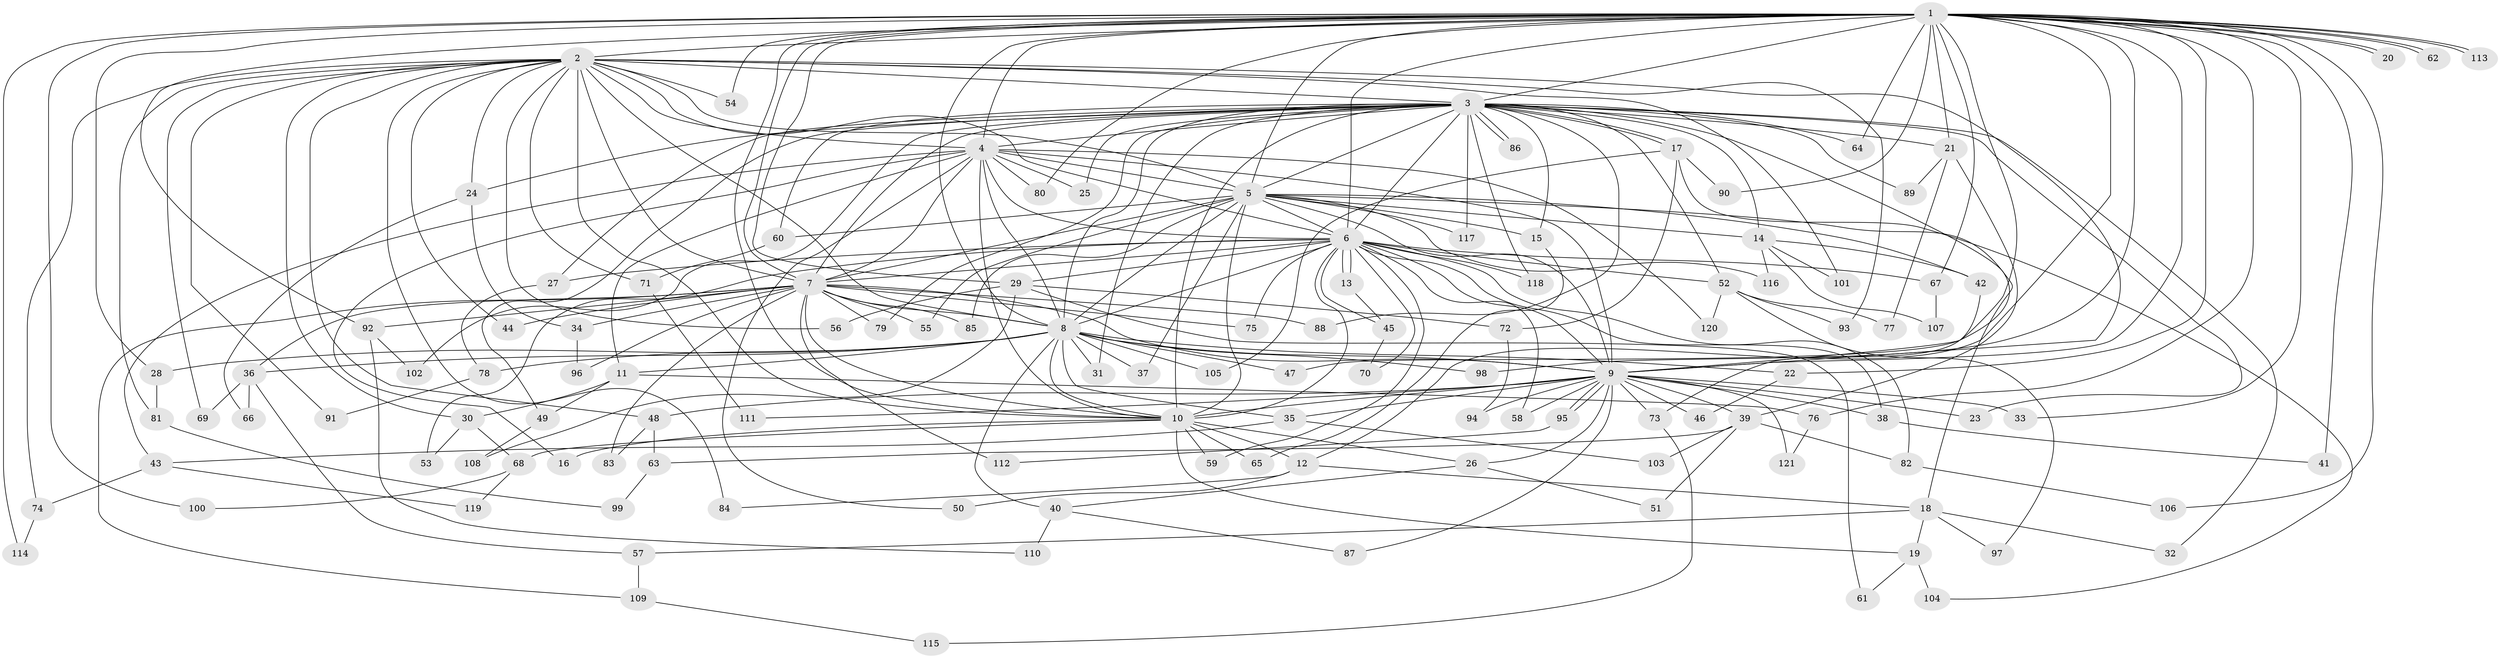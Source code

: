// coarse degree distribution, {31: 0.01098901098901099, 22: 0.02197802197802198, 27: 0.02197802197802198, 24: 0.01098901098901099, 17: 0.01098901098901099, 20: 0.01098901098901099, 6: 0.06593406593406594, 5: 0.04395604395604396, 2: 0.5494505494505495, 7: 0.02197802197802198, 4: 0.07692307692307693, 3: 0.15384615384615385}
// Generated by graph-tools (version 1.1) at 2025/41/03/06/25 10:41:35]
// undirected, 121 vertices, 267 edges
graph export_dot {
graph [start="1"]
  node [color=gray90,style=filled];
  1;
  2;
  3;
  4;
  5;
  6;
  7;
  8;
  9;
  10;
  11;
  12;
  13;
  14;
  15;
  16;
  17;
  18;
  19;
  20;
  21;
  22;
  23;
  24;
  25;
  26;
  27;
  28;
  29;
  30;
  31;
  32;
  33;
  34;
  35;
  36;
  37;
  38;
  39;
  40;
  41;
  42;
  43;
  44;
  45;
  46;
  47;
  48;
  49;
  50;
  51;
  52;
  53;
  54;
  55;
  56;
  57;
  58;
  59;
  60;
  61;
  62;
  63;
  64;
  65;
  66;
  67;
  68;
  69;
  70;
  71;
  72;
  73;
  74;
  75;
  76;
  77;
  78;
  79;
  80;
  81;
  82;
  83;
  84;
  85;
  86;
  87;
  88;
  89;
  90;
  91;
  92;
  93;
  94;
  95;
  96;
  97;
  98;
  99;
  100;
  101;
  102;
  103;
  104;
  105;
  106;
  107;
  108;
  109;
  110;
  111;
  112;
  113;
  114;
  115;
  116;
  117;
  118;
  119;
  120;
  121;
  1 -- 2;
  1 -- 3;
  1 -- 4;
  1 -- 5;
  1 -- 6;
  1 -- 7;
  1 -- 8;
  1 -- 9;
  1 -- 10;
  1 -- 12;
  1 -- 20;
  1 -- 20;
  1 -- 21;
  1 -- 22;
  1 -- 28;
  1 -- 29;
  1 -- 33;
  1 -- 41;
  1 -- 47;
  1 -- 54;
  1 -- 62;
  1 -- 62;
  1 -- 64;
  1 -- 67;
  1 -- 76;
  1 -- 80;
  1 -- 90;
  1 -- 92;
  1 -- 98;
  1 -- 100;
  1 -- 106;
  1 -- 113;
  1 -- 113;
  1 -- 114;
  2 -- 3;
  2 -- 4;
  2 -- 5;
  2 -- 6;
  2 -- 7;
  2 -- 8;
  2 -- 9;
  2 -- 10;
  2 -- 24;
  2 -- 30;
  2 -- 44;
  2 -- 48;
  2 -- 54;
  2 -- 56;
  2 -- 69;
  2 -- 71;
  2 -- 74;
  2 -- 81;
  2 -- 84;
  2 -- 91;
  2 -- 93;
  2 -- 101;
  3 -- 4;
  3 -- 5;
  3 -- 6;
  3 -- 7;
  3 -- 8;
  3 -- 9;
  3 -- 10;
  3 -- 14;
  3 -- 15;
  3 -- 17;
  3 -- 17;
  3 -- 21;
  3 -- 23;
  3 -- 24;
  3 -- 25;
  3 -- 27;
  3 -- 31;
  3 -- 32;
  3 -- 49;
  3 -- 52;
  3 -- 60;
  3 -- 64;
  3 -- 79;
  3 -- 86;
  3 -- 86;
  3 -- 88;
  3 -- 89;
  3 -- 102;
  3 -- 117;
  3 -- 118;
  4 -- 5;
  4 -- 6;
  4 -- 7;
  4 -- 8;
  4 -- 9;
  4 -- 10;
  4 -- 11;
  4 -- 16;
  4 -- 25;
  4 -- 43;
  4 -- 50;
  4 -- 80;
  4 -- 120;
  5 -- 6;
  5 -- 7;
  5 -- 8;
  5 -- 9;
  5 -- 10;
  5 -- 14;
  5 -- 15;
  5 -- 18;
  5 -- 37;
  5 -- 42;
  5 -- 55;
  5 -- 60;
  5 -- 85;
  5 -- 116;
  5 -- 117;
  6 -- 7;
  6 -- 8;
  6 -- 9;
  6 -- 10;
  6 -- 13;
  6 -- 13;
  6 -- 27;
  6 -- 29;
  6 -- 38;
  6 -- 45;
  6 -- 52;
  6 -- 53;
  6 -- 58;
  6 -- 59;
  6 -- 67;
  6 -- 70;
  6 -- 75;
  6 -- 82;
  6 -- 118;
  7 -- 8;
  7 -- 9;
  7 -- 10;
  7 -- 34;
  7 -- 36;
  7 -- 44;
  7 -- 55;
  7 -- 75;
  7 -- 79;
  7 -- 83;
  7 -- 85;
  7 -- 88;
  7 -- 92;
  7 -- 96;
  7 -- 109;
  7 -- 112;
  8 -- 9;
  8 -- 10;
  8 -- 11;
  8 -- 22;
  8 -- 28;
  8 -- 31;
  8 -- 35;
  8 -- 36;
  8 -- 37;
  8 -- 40;
  8 -- 47;
  8 -- 78;
  8 -- 98;
  8 -- 105;
  9 -- 10;
  9 -- 23;
  9 -- 26;
  9 -- 33;
  9 -- 35;
  9 -- 38;
  9 -- 39;
  9 -- 46;
  9 -- 48;
  9 -- 58;
  9 -- 73;
  9 -- 87;
  9 -- 94;
  9 -- 95;
  9 -- 95;
  9 -- 111;
  9 -- 121;
  10 -- 12;
  10 -- 16;
  10 -- 19;
  10 -- 26;
  10 -- 59;
  10 -- 65;
  10 -- 68;
  11 -- 30;
  11 -- 49;
  11 -- 76;
  12 -- 18;
  12 -- 50;
  12 -- 84;
  13 -- 45;
  14 -- 42;
  14 -- 101;
  14 -- 107;
  14 -- 116;
  15 -- 65;
  17 -- 72;
  17 -- 90;
  17 -- 104;
  17 -- 105;
  18 -- 19;
  18 -- 32;
  18 -- 57;
  18 -- 97;
  19 -- 61;
  19 -- 104;
  21 -- 39;
  21 -- 77;
  21 -- 89;
  22 -- 46;
  24 -- 34;
  24 -- 66;
  26 -- 40;
  26 -- 51;
  27 -- 78;
  28 -- 81;
  29 -- 56;
  29 -- 61;
  29 -- 72;
  29 -- 108;
  30 -- 53;
  30 -- 68;
  34 -- 96;
  35 -- 43;
  35 -- 103;
  36 -- 57;
  36 -- 66;
  36 -- 69;
  38 -- 41;
  39 -- 51;
  39 -- 63;
  39 -- 82;
  39 -- 103;
  40 -- 87;
  40 -- 110;
  42 -- 73;
  43 -- 74;
  43 -- 119;
  45 -- 70;
  48 -- 63;
  48 -- 83;
  49 -- 108;
  52 -- 77;
  52 -- 93;
  52 -- 97;
  52 -- 120;
  57 -- 109;
  60 -- 71;
  63 -- 99;
  67 -- 107;
  68 -- 100;
  68 -- 119;
  71 -- 111;
  72 -- 94;
  73 -- 115;
  74 -- 114;
  76 -- 121;
  78 -- 91;
  81 -- 99;
  82 -- 106;
  92 -- 102;
  92 -- 110;
  95 -- 112;
  109 -- 115;
}
